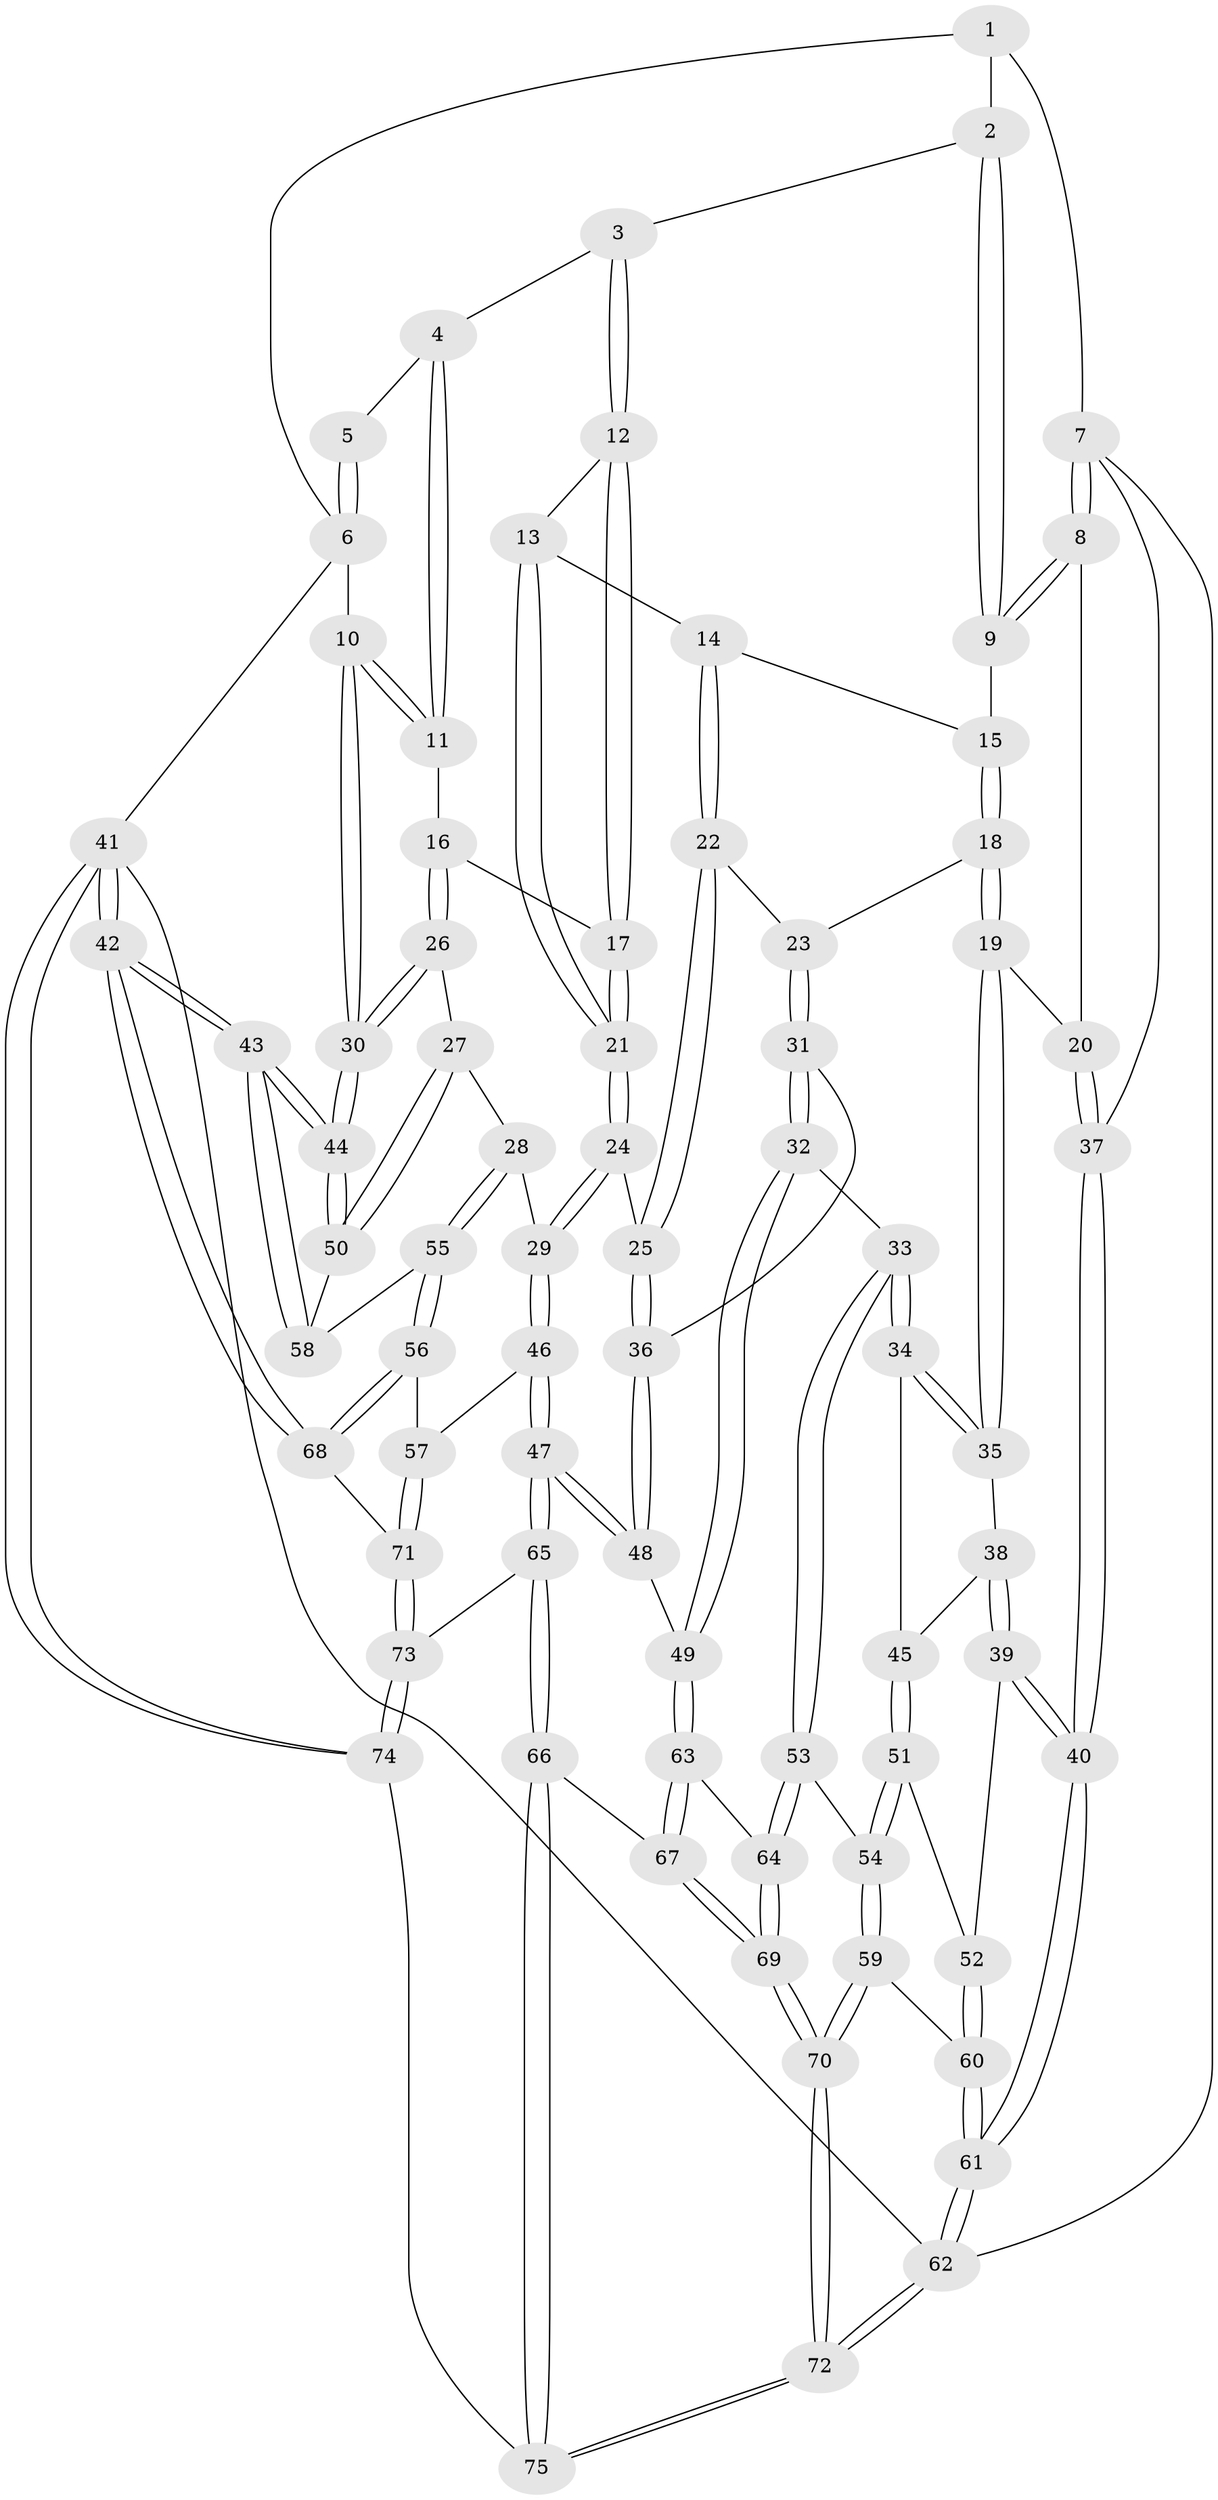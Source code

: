 // Generated by graph-tools (version 1.1) at 2025/51/03/09/25 03:51:09]
// undirected, 75 vertices, 184 edges
graph export_dot {
graph [start="1"]
  node [color=gray90,style=filled];
  1 [pos="+0.9332430350007141+0"];
  2 [pos="+0.5238935467788427+0"];
  3 [pos="+0.5824738668690695+0.135307377013692"];
  4 [pos="+0.6757723128323728+0.1827424123366998"];
  5 [pos="+0.8155874953935851+0.10497683100873884"];
  6 [pos="+1+0.07363503358529962"];
  7 [pos="+0+0"];
  8 [pos="+0+0"];
  9 [pos="+0+0"];
  10 [pos="+1+0.2989179789156053"];
  11 [pos="+0.8255817255266868+0.33788906141745245"];
  12 [pos="+0.4792249580911166+0.3018896409135323"];
  13 [pos="+0.4785336751355244+0.30255352161193094"];
  14 [pos="+0.46597246118171176+0.31139778943547725"];
  15 [pos="+0.1248038285817194+0.12194502821868368"];
  16 [pos="+0.811359114128175+0.3632133598486191"];
  17 [pos="+0.6565120109555684+0.43378644826692736"];
  18 [pos="+0.28625893809040104+0.445967106627985"];
  19 [pos="+0.14629037901665243+0.4976905062020149"];
  20 [pos="+0.13093807086514933+0.49001553192463143"];
  21 [pos="+0.6084133312756673+0.522048734372907"];
  22 [pos="+0.4600668142489414+0.31919536782967034"];
  23 [pos="+0.30414248069457345+0.4496370685451052"];
  24 [pos="+0.5978954290560486+0.5709836189117705"];
  25 [pos="+0.5402039843113312+0.5780504927359613"];
  26 [pos="+0.789912294008584+0.5723136850471894"];
  27 [pos="+0.7735822639258124+0.5989322768257256"];
  28 [pos="+0.7425815360102156+0.6195620255379115"];
  29 [pos="+0.665342520047895+0.6130204766649574"];
  30 [pos="+1+0.5585709220978452"];
  31 [pos="+0.3074516120686673+0.45596133180456766"];
  32 [pos="+0.2995411705493608+0.675905603821793"];
  33 [pos="+0.24088927892781886+0.7025655859840481"];
  34 [pos="+0.19852620298748297+0.6499343267544344"];
  35 [pos="+0.1405687218969704+0.5406168429002709"];
  36 [pos="+0.4897577985294214+0.6016403031415508"];
  37 [pos="+0+0.5168178605217874"];
  38 [pos="+0.08150470466645991+0.6253224739745458"];
  39 [pos="+0+0.6240849384411713"];
  40 [pos="+0+0.6114207115627994"];
  41 [pos="+1+1"];
  42 [pos="+1+1"];
  43 [pos="+1+1"];
  44 [pos="+1+0.6880791391205197"];
  45 [pos="+0.08950632466087706+0.6820034519941738"];
  46 [pos="+0.5770985546757649+0.8189973901551552"];
  47 [pos="+0.56760533989699+0.8250964025512213"];
  48 [pos="+0.43960403932252645+0.7262753155963181"];
  49 [pos="+0.4368449231114067+0.727050124968567"];
  50 [pos="+0.9111959567634237+0.6941863905936834"];
  51 [pos="+0.08880608605111302+0.6978442598150385"];
  52 [pos="+0.0620585455239969+0.7093979111780333"];
  53 [pos="+0.20090734316983205+0.7709624406755065"];
  54 [pos="+0.16818572214869512+0.7741362201700864"];
  55 [pos="+0.7645151841940797+0.7769864667892025"];
  56 [pos="+0.7607084693093582+0.7816272970424397"];
  57 [pos="+0.7230268384860967+0.8023667990316191"];
  58 [pos="+0.8370790869429839+0.7861888882963444"];
  59 [pos="+0.08373513921009332+0.8450070584625002"];
  60 [pos="+0+0.8134015358389621"];
  61 [pos="+0+0.8268214388496302"];
  62 [pos="+0+1"];
  63 [pos="+0.3643936729882976+0.8305067664159544"];
  64 [pos="+0.20759697653540995+0.7801499381594239"];
  65 [pos="+0.5647231980955577+0.868986651138089"];
  66 [pos="+0.4884931561597363+0.9665560385522015"];
  67 [pos="+0.3626070767103155+0.8500185019896245"];
  68 [pos="+0.8088948083346644+0.9387140674613746"];
  69 [pos="+0.2537548368612736+0.9819160461316908"];
  70 [pos="+0.19018992081544667+1"];
  71 [pos="+0.7201527968275274+0.9246361578694203"];
  72 [pos="+0.18894957520456815+1"];
  73 [pos="+0.6668994526648397+0.9497763861814931"];
  74 [pos="+0.6967238779795434+1"];
  75 [pos="+0.40934152701466014+1"];
  1 -- 2;
  1 -- 6;
  1 -- 7;
  2 -- 3;
  2 -- 9;
  2 -- 9;
  3 -- 4;
  3 -- 12;
  3 -- 12;
  4 -- 5;
  4 -- 11;
  4 -- 11;
  5 -- 6;
  5 -- 6;
  6 -- 10;
  6 -- 41;
  7 -- 8;
  7 -- 8;
  7 -- 37;
  7 -- 62;
  8 -- 9;
  8 -- 9;
  8 -- 20;
  9 -- 15;
  10 -- 11;
  10 -- 11;
  10 -- 30;
  10 -- 30;
  11 -- 16;
  12 -- 13;
  12 -- 17;
  12 -- 17;
  13 -- 14;
  13 -- 21;
  13 -- 21;
  14 -- 15;
  14 -- 22;
  14 -- 22;
  15 -- 18;
  15 -- 18;
  16 -- 17;
  16 -- 26;
  16 -- 26;
  17 -- 21;
  17 -- 21;
  18 -- 19;
  18 -- 19;
  18 -- 23;
  19 -- 20;
  19 -- 35;
  19 -- 35;
  20 -- 37;
  20 -- 37;
  21 -- 24;
  21 -- 24;
  22 -- 23;
  22 -- 25;
  22 -- 25;
  23 -- 31;
  23 -- 31;
  24 -- 25;
  24 -- 29;
  24 -- 29;
  25 -- 36;
  25 -- 36;
  26 -- 27;
  26 -- 30;
  26 -- 30;
  27 -- 28;
  27 -- 50;
  27 -- 50;
  28 -- 29;
  28 -- 55;
  28 -- 55;
  29 -- 46;
  29 -- 46;
  30 -- 44;
  30 -- 44;
  31 -- 32;
  31 -- 32;
  31 -- 36;
  32 -- 33;
  32 -- 49;
  32 -- 49;
  33 -- 34;
  33 -- 34;
  33 -- 53;
  33 -- 53;
  34 -- 35;
  34 -- 35;
  34 -- 45;
  35 -- 38;
  36 -- 48;
  36 -- 48;
  37 -- 40;
  37 -- 40;
  38 -- 39;
  38 -- 39;
  38 -- 45;
  39 -- 40;
  39 -- 40;
  39 -- 52;
  40 -- 61;
  40 -- 61;
  41 -- 42;
  41 -- 42;
  41 -- 74;
  41 -- 74;
  41 -- 62;
  42 -- 43;
  42 -- 43;
  42 -- 68;
  42 -- 68;
  43 -- 44;
  43 -- 44;
  43 -- 58;
  43 -- 58;
  44 -- 50;
  44 -- 50;
  45 -- 51;
  45 -- 51;
  46 -- 47;
  46 -- 47;
  46 -- 57;
  47 -- 48;
  47 -- 48;
  47 -- 65;
  47 -- 65;
  48 -- 49;
  49 -- 63;
  49 -- 63;
  50 -- 58;
  51 -- 52;
  51 -- 54;
  51 -- 54;
  52 -- 60;
  52 -- 60;
  53 -- 54;
  53 -- 64;
  53 -- 64;
  54 -- 59;
  54 -- 59;
  55 -- 56;
  55 -- 56;
  55 -- 58;
  56 -- 57;
  56 -- 68;
  56 -- 68;
  57 -- 71;
  57 -- 71;
  59 -- 60;
  59 -- 70;
  59 -- 70;
  60 -- 61;
  60 -- 61;
  61 -- 62;
  61 -- 62;
  62 -- 72;
  62 -- 72;
  63 -- 64;
  63 -- 67;
  63 -- 67;
  64 -- 69;
  64 -- 69;
  65 -- 66;
  65 -- 66;
  65 -- 73;
  66 -- 67;
  66 -- 75;
  66 -- 75;
  67 -- 69;
  67 -- 69;
  68 -- 71;
  69 -- 70;
  69 -- 70;
  70 -- 72;
  70 -- 72;
  71 -- 73;
  71 -- 73;
  72 -- 75;
  72 -- 75;
  73 -- 74;
  73 -- 74;
  74 -- 75;
}
